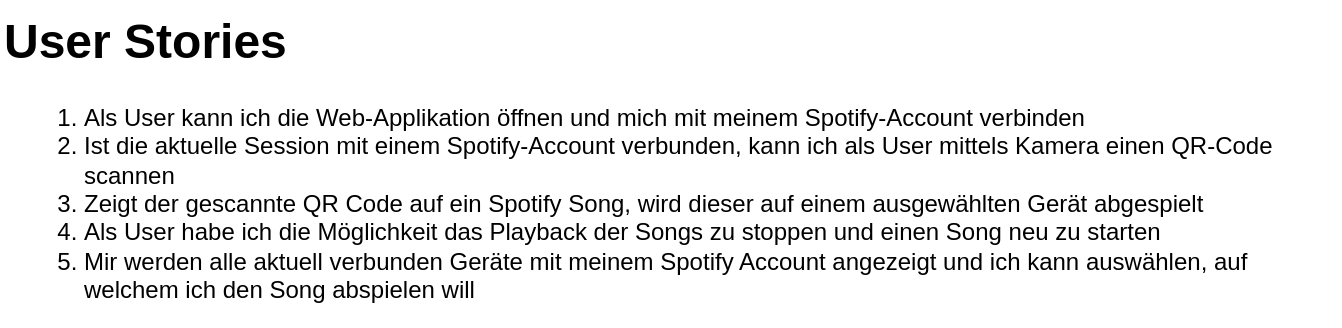 <mxfile version="22.1.22" type="embed" pages="2">
  <diagram name="User-Stories" id="d4uwj6tCgz9i2PZq0UWi">
    <mxGraphModel dx="547" dy="773" grid="1" gridSize="10" guides="1" tooltips="1" connect="1" arrows="1" fold="1" page="1" pageScale="1" pageWidth="827" pageHeight="1169" math="0" shadow="0">
      <root>
        <mxCell id="0" />
        <mxCell id="1" parent="0" />
        <mxCell id="0QuNCbMEVKOjohtMGqe6-1" value="&lt;h1 style=&quot;margin-top: 0px;&quot;&gt;User Stories&lt;/h1&gt;&lt;p&gt;&lt;/p&gt;&lt;ol&gt;&lt;li&gt;Als User kann ich die Web-Applikation öffnen und mich mit meinem Spotify-Account verbinden&lt;/li&gt;&lt;li&gt;Ist die aktuelle Session mit einem Spotify-Account verbunden, kann ich als User mittels Kamera einen QR-Code scannen&lt;/li&gt;&lt;li&gt;Zeigt der gescannte QR Code auf ein Spotify Song, wird dieser auf einem ausgewählten Gerät abgespielt&lt;/li&gt;&lt;li&gt;Als User habe ich die Möglichkeit das Playback der Songs zu stoppen und einen Song neu zu starten&lt;/li&gt;&lt;li&gt;Mir werden alle aktuell verbunden Geräte mit meinem Spotify Account angezeigt und ich kann auswählen, auf welchem ich den Song abspielen will&lt;/li&gt;&lt;/ol&gt;&lt;p&gt;&lt;/p&gt;" style="text;html=1;whiteSpace=wrap;overflow=hidden;rounded=0;" parent="1" vertex="1">
          <mxGeometry x="40" y="40" width="670" height="160" as="geometry" />
        </mxCell>
      </root>
    </mxGraphModel>
  </diagram>
  <diagram id="V6mQSRU9dBbsRQHZ9BpW" name="Module">
    <mxGraphModel dx="547" dy="773" grid="1" gridSize="10" guides="1" tooltips="1" connect="1" arrows="1" fold="1" page="1" pageScale="1" pageWidth="827" pageHeight="1169" math="0" shadow="0">
      <root>
        <mxCell id="0" />
        <mxCell id="1" parent="0" />
        <mxCell id="gsx3a0Vo5uwZPAAHrvW5-1" value="MusicPlayerWrapper" style="shape=module;align=left;spacingLeft=20;align=center;verticalAlign=top;whiteSpace=wrap;html=1;" parent="1" vertex="1">
          <mxGeometry x="90" y="50" width="190" height="350" as="geometry" />
        </mxCell>
        <mxCell id="fCUDUSnnxGfV7PFgLBU8-1" value="model" style="shape=module;align=left;spacingLeft=20;align=center;verticalAlign=top;whiteSpace=wrap;html=1;" parent="1" vertex="1">
          <mxGeometry x="134" y="330" width="100" height="50" as="geometry" />
        </mxCell>
        <mxCell id="fCUDUSnnxGfV7PFgLBU8-11" style="edgeStyle=orthogonalEdgeStyle;rounded=0;orthogonalLoop=1;jettySize=auto;html=1;" parent="1" source="fCUDUSnnxGfV7PFgLBU8-2" target="fCUDUSnnxGfV7PFgLBU8-1" edge="1">
          <mxGeometry relative="1" as="geometry" />
        </mxCell>
        <mxCell id="fCUDUSnnxGfV7PFgLBU8-2" value="application" style="shape=module;align=left;spacingLeft=20;align=center;verticalAlign=top;whiteSpace=wrap;html=1;" parent="1" vertex="1">
          <mxGeometry x="134" y="250" width="100" height="50" as="geometry" />
        </mxCell>
        <mxCell id="fCUDUSnnxGfV7PFgLBU8-10" style="edgeStyle=orthogonalEdgeStyle;rounded=0;orthogonalLoop=1;jettySize=auto;html=1;" parent="1" source="fCUDUSnnxGfV7PFgLBU8-3" target="fCUDUSnnxGfV7PFgLBU8-2" edge="1">
          <mxGeometry relative="1" as="geometry" />
        </mxCell>
        <mxCell id="fCUDUSnnxGfV7PFgLBU8-3" value="adapter" style="shape=module;align=left;spacingLeft=20;align=center;verticalAlign=top;whiteSpace=wrap;html=1;" parent="1" vertex="1">
          <mxGeometry x="134" y="170" width="100" height="50" as="geometry" />
        </mxCell>
        <mxCell id="fCUDUSnnxGfV7PFgLBU8-9" style="edgeStyle=orthogonalEdgeStyle;rounded=0;orthogonalLoop=1;jettySize=auto;html=1;" parent="1" source="fCUDUSnnxGfV7PFgLBU8-4" target="fCUDUSnnxGfV7PFgLBU8-3" edge="1">
          <mxGeometry relative="1" as="geometry" />
        </mxCell>
        <mxCell id="fCUDUSnnxGfV7PFgLBU8-4" value="bootstrap" style="shape=module;align=left;spacingLeft=20;align=center;verticalAlign=top;whiteSpace=wrap;html=1;" parent="1" vertex="1">
          <mxGeometry x="134" y="90" width="100" height="50" as="geometry" />
        </mxCell>
        <mxCell id="fCUDUSnnxGfV7PFgLBU8-12" value="model" style="shape=module;align=left;spacingLeft=20;align=center;verticalAlign=top;whiteSpace=wrap;html=1;" parent="1" vertex="1">
          <mxGeometry x="90" y="477" width="460" height="473" as="geometry" />
        </mxCell>
        <mxCell id="fCUDUSnnxGfV7PFgLBU8-13" value="Player" style="swimlane;fontStyle=1;align=center;verticalAlign=top;childLayout=stackLayout;horizontal=1;startSize=26;horizontalStack=0;resizeParent=1;resizeParentMax=0;resizeLast=0;collapsible=1;marginBottom=0;whiteSpace=wrap;html=1;" parent="1" vertex="1">
          <mxGeometry x="134" y="540" width="210" height="268" as="geometry" />
        </mxCell>
        <mxCell id="fCUDUSnnxGfV7PFgLBU8-14" value="- id: PlayerId" style="text;strokeColor=none;fillColor=none;align=left;verticalAlign=top;spacingLeft=4;spacingRight=4;overflow=hidden;rotatable=0;points=[[0,0.5],[1,0.5]];portConstraint=eastwest;whiteSpace=wrap;html=1;" parent="fCUDUSnnxGfV7PFgLBU8-13" vertex="1">
          <mxGeometry y="26" width="210" height="26" as="geometry" />
        </mxCell>
        <mxCell id="fCUDUSnnxGfV7PFgLBU8-17" value="- name: String" style="text;strokeColor=none;fillColor=none;align=left;verticalAlign=top;spacingLeft=4;spacingRight=4;overflow=hidden;rotatable=0;points=[[0,0.5],[1,0.5]];portConstraint=eastwest;whiteSpace=wrap;html=1;" parent="fCUDUSnnxGfV7PFgLBU8-13" vertex="1">
          <mxGeometry y="52" width="210" height="26" as="geometry" />
        </mxCell>
        <mxCell id="fCUDUSnnxGfV7PFgLBU8-18" value="- playing: boolean" style="text;strokeColor=none;fillColor=none;align=left;verticalAlign=top;spacingLeft=4;spacingRight=4;overflow=hidden;rotatable=0;points=[[0,0.5],[1,0.5]];portConstraint=eastwest;whiteSpace=wrap;html=1;" parent="fCUDUSnnxGfV7PFgLBU8-13" vertex="1">
          <mxGeometry y="78" width="210" height="26" as="geometry" />
        </mxCell>
        <mxCell id="fCUDUSnnxGfV7PFgLBU8-41" value="- activeDevice: Device" style="text;strokeColor=none;fillColor=none;align=left;verticalAlign=top;spacingLeft=4;spacingRight=4;overflow=hidden;rotatable=0;points=[[0,0.5],[1,0.5]];portConstraint=eastwest;whiteSpace=wrap;html=1;" parent="fCUDUSnnxGfV7PFgLBU8-13" vertex="1">
          <mxGeometry y="104" width="210" height="26" as="geometry" />
        </mxCell>
        <mxCell id="fCUDUSnnxGfV7PFgLBU8-44" value="- currentTrack: Track" style="text;strokeColor=none;fillColor=none;align=left;verticalAlign=top;spacingLeft=4;spacingRight=4;overflow=hidden;rotatable=0;points=[[0,0.5],[1,0.5]];portConstraint=eastwest;whiteSpace=wrap;html=1;" parent="fCUDUSnnxGfV7PFgLBU8-13" vertex="1">
          <mxGeometry y="130" width="210" height="26" as="geometry" />
        </mxCell>
        <mxCell id="fCUDUSnnxGfV7PFgLBU8-15" value="" style="line;strokeWidth=1;fillColor=none;align=left;verticalAlign=middle;spacingTop=-1;spacingLeft=3;spacingRight=3;rotatable=0;labelPosition=right;points=[];portConstraint=eastwest;strokeColor=inherit;" parent="fCUDUSnnxGfV7PFgLBU8-13" vertex="1">
          <mxGeometry y="156" width="210" height="8" as="geometry" />
        </mxCell>
        <mxCell id="fCUDUSnnxGfV7PFgLBU8-16" value="+ play(Track): Player" style="text;strokeColor=none;fillColor=none;align=left;verticalAlign=top;spacingLeft=4;spacingRight=4;overflow=hidden;rotatable=0;points=[[0,0.5],[1,0.5]];portConstraint=eastwest;whiteSpace=wrap;html=1;" parent="fCUDUSnnxGfV7PFgLBU8-13" vertex="1">
          <mxGeometry y="164" width="210" height="26" as="geometry" />
        </mxCell>
        <mxCell id="fCUDUSnnxGfV7PFgLBU8-20" value="+ stop(): Player" style="text;strokeColor=none;fillColor=none;align=left;verticalAlign=top;spacingLeft=4;spacingRight=4;overflow=hidden;rotatable=0;points=[[0,0.5],[1,0.5]];portConstraint=eastwest;whiteSpace=wrap;html=1;" parent="fCUDUSnnxGfV7PFgLBU8-13" vertex="1">
          <mxGeometry y="190" width="210" height="26" as="geometry" />
        </mxCell>
        <mxCell id="fCUDUSnnxGfV7PFgLBU8-43" value="+ resume(): Player" style="text;strokeColor=none;fillColor=none;align=left;verticalAlign=top;spacingLeft=4;spacingRight=4;overflow=hidden;rotatable=0;points=[[0,0.5],[1,0.5]];portConstraint=eastwest;whiteSpace=wrap;html=1;" parent="fCUDUSnnxGfV7PFgLBU8-13" vertex="1">
          <mxGeometry y="216" width="210" height="26" as="geometry" />
        </mxCell>
        <mxCell id="fCUDUSnnxGfV7PFgLBU8-21" value="+ playOn(ActiveDevice): Player" style="text;strokeColor=none;fillColor=none;align=left;verticalAlign=top;spacingLeft=4;spacingRight=4;overflow=hidden;rotatable=0;points=[[0,0.5],[1,0.5]];portConstraint=eastwest;whiteSpace=wrap;html=1;" parent="fCUDUSnnxGfV7PFgLBU8-13" vertex="1">
          <mxGeometry y="242" width="210" height="26" as="geometry" />
        </mxCell>
        <mxCell id="fCUDUSnnxGfV7PFgLBU8-22" value="Track" style="swimlane;fontStyle=1;align=center;verticalAlign=top;childLayout=stackLayout;horizontal=1;startSize=26;horizontalStack=0;resizeParent=1;resizeParentMax=0;resizeLast=0;collapsible=1;marginBottom=0;whiteSpace=wrap;html=1;" parent="1" vertex="1">
          <mxGeometry x="360" y="830" width="160" height="112" as="geometry" />
        </mxCell>
        <mxCell id="fCUDUSnnxGfV7PFgLBU8-23" value="- id: TrackId" style="text;strokeColor=none;fillColor=none;align=left;verticalAlign=top;spacingLeft=4;spacingRight=4;overflow=hidden;rotatable=0;points=[[0,0.5],[1,0.5]];portConstraint=eastwest;whiteSpace=wrap;html=1;" parent="fCUDUSnnxGfV7PFgLBU8-22" vertex="1">
          <mxGeometry y="26" width="160" height="26" as="geometry" />
        </mxCell>
        <mxCell id="fCUDUSnnxGfV7PFgLBU8-26" value="- name: String" style="text;strokeColor=none;fillColor=none;align=left;verticalAlign=top;spacingLeft=4;spacingRight=4;overflow=hidden;rotatable=0;points=[[0,0.5],[1,0.5]];portConstraint=eastwest;whiteSpace=wrap;html=1;" parent="fCUDUSnnxGfV7PFgLBU8-22" vertex="1">
          <mxGeometry y="52" width="160" height="26" as="geometry" />
        </mxCell>
        <mxCell id="fCUDUSnnxGfV7PFgLBU8-24" value="" style="line;strokeWidth=1;fillColor=none;align=left;verticalAlign=middle;spacingTop=-1;spacingLeft=3;spacingRight=3;rotatable=0;labelPosition=right;points=[];portConstraint=eastwest;strokeColor=inherit;" parent="fCUDUSnnxGfV7PFgLBU8-22" vertex="1">
          <mxGeometry y="78" width="160" height="8" as="geometry" />
        </mxCell>
        <mxCell id="fCUDUSnnxGfV7PFgLBU8-25" value="+ method(type): type" style="text;strokeColor=none;fillColor=none;align=left;verticalAlign=top;spacingLeft=4;spacingRight=4;overflow=hidden;rotatable=0;points=[[0,0.5],[1,0.5]];portConstraint=eastwest;whiteSpace=wrap;html=1;" parent="fCUDUSnnxGfV7PFgLBU8-22" vertex="1">
          <mxGeometry y="86" width="160" height="26" as="geometry" />
        </mxCell>
        <mxCell id="fCUDUSnnxGfV7PFgLBU8-27" value="User" style="swimlane;fontStyle=1;align=center;verticalAlign=top;childLayout=stackLayout;horizontal=1;startSize=26;horizontalStack=0;resizeParent=1;resizeParentMax=0;resizeLast=0;collapsible=1;marginBottom=0;whiteSpace=wrap;html=1;" parent="1" vertex="1">
          <mxGeometry x="140" y="830" width="160" height="112" as="geometry" />
        </mxCell>
        <mxCell id="fCUDUSnnxGfV7PFgLBU8-28" value="- id: UserId" style="text;strokeColor=none;fillColor=none;align=left;verticalAlign=top;spacingLeft=4;spacingRight=4;overflow=hidden;rotatable=0;points=[[0,0.5],[1,0.5]];portConstraint=eastwest;whiteSpace=wrap;html=1;" parent="fCUDUSnnxGfV7PFgLBU8-27" vertex="1">
          <mxGeometry y="26" width="160" height="26" as="geometry" />
        </mxCell>
        <mxCell id="fCUDUSnnxGfV7PFgLBU8-29" value="- name: String" style="text;strokeColor=none;fillColor=none;align=left;verticalAlign=top;spacingLeft=4;spacingRight=4;overflow=hidden;rotatable=0;points=[[0,0.5],[1,0.5]];portConstraint=eastwest;whiteSpace=wrap;html=1;" parent="fCUDUSnnxGfV7PFgLBU8-27" vertex="1">
          <mxGeometry y="52" width="160" height="26" as="geometry" />
        </mxCell>
        <mxCell id="fCUDUSnnxGfV7PFgLBU8-30" value="" style="line;strokeWidth=1;fillColor=none;align=left;verticalAlign=middle;spacingTop=-1;spacingLeft=3;spacingRight=3;rotatable=0;labelPosition=right;points=[];portConstraint=eastwest;strokeColor=inherit;" parent="fCUDUSnnxGfV7PFgLBU8-27" vertex="1">
          <mxGeometry y="78" width="160" height="8" as="geometry" />
        </mxCell>
        <mxCell id="fCUDUSnnxGfV7PFgLBU8-31" value="+ method(type): type" style="text;strokeColor=none;fillColor=none;align=left;verticalAlign=top;spacingLeft=4;spacingRight=4;overflow=hidden;rotatable=0;points=[[0,0.5],[1,0.5]];portConstraint=eastwest;whiteSpace=wrap;html=1;" parent="fCUDUSnnxGfV7PFgLBU8-27" vertex="1">
          <mxGeometry y="86" width="160" height="26" as="geometry" />
        </mxCell>
        <mxCell id="fCUDUSnnxGfV7PFgLBU8-32" value="Device" style="swimlane;fontStyle=1;align=center;verticalAlign=top;childLayout=stackLayout;horizontal=1;startSize=26;horizontalStack=0;resizeParent=1;resizeParentMax=0;resizeLast=0;collapsible=1;marginBottom=0;whiteSpace=wrap;html=1;" parent="1" vertex="1">
          <mxGeometry x="370" y="540" width="160" height="138" as="geometry" />
        </mxCell>
        <mxCell id="fCUDUSnnxGfV7PFgLBU8-33" value="- id: DeviceId" style="text;strokeColor=none;fillColor=none;align=left;verticalAlign=top;spacingLeft=4;spacingRight=4;overflow=hidden;rotatable=0;points=[[0,0.5],[1,0.5]];portConstraint=eastwest;whiteSpace=wrap;html=1;" parent="fCUDUSnnxGfV7PFgLBU8-32" vertex="1">
          <mxGeometry y="26" width="160" height="26" as="geometry" />
        </mxCell>
        <mxCell id="fCUDUSnnxGfV7PFgLBU8-34" value="- name: String" style="text;strokeColor=none;fillColor=none;align=left;verticalAlign=top;spacingLeft=4;spacingRight=4;overflow=hidden;rotatable=0;points=[[0,0.5],[1,0.5]];portConstraint=eastwest;whiteSpace=wrap;html=1;" parent="fCUDUSnnxGfV7PFgLBU8-32" vertex="1">
          <mxGeometry y="52" width="160" height="26" as="geometry" />
        </mxCell>
        <mxCell id="fCUDUSnnxGfV7PFgLBU8-37" value="- active: boolean" style="text;strokeColor=none;fillColor=none;align=left;verticalAlign=top;spacingLeft=4;spacingRight=4;overflow=hidden;rotatable=0;points=[[0,0.5],[1,0.5]];portConstraint=eastwest;whiteSpace=wrap;html=1;" parent="fCUDUSnnxGfV7PFgLBU8-32" vertex="1">
          <mxGeometry y="78" width="160" height="26" as="geometry" />
        </mxCell>
        <mxCell id="fCUDUSnnxGfV7PFgLBU8-35" value="" style="line;strokeWidth=1;fillColor=none;align=left;verticalAlign=middle;spacingTop=-1;spacingLeft=3;spacingRight=3;rotatable=0;labelPosition=right;points=[];portConstraint=eastwest;strokeColor=inherit;" parent="fCUDUSnnxGfV7PFgLBU8-32" vertex="1">
          <mxGeometry y="104" width="160" height="8" as="geometry" />
        </mxCell>
        <mxCell id="fCUDUSnnxGfV7PFgLBU8-36" value="+ method(type): type" style="text;strokeColor=none;fillColor=none;align=left;verticalAlign=top;spacingLeft=4;spacingRight=4;overflow=hidden;rotatable=0;points=[[0,0.5],[1,0.5]];portConstraint=eastwest;whiteSpace=wrap;html=1;" parent="fCUDUSnnxGfV7PFgLBU8-32" vertex="1">
          <mxGeometry y="112" width="160" height="26" as="geometry" />
        </mxCell>
      </root>
    </mxGraphModel>
  </diagram>
</mxfile>
